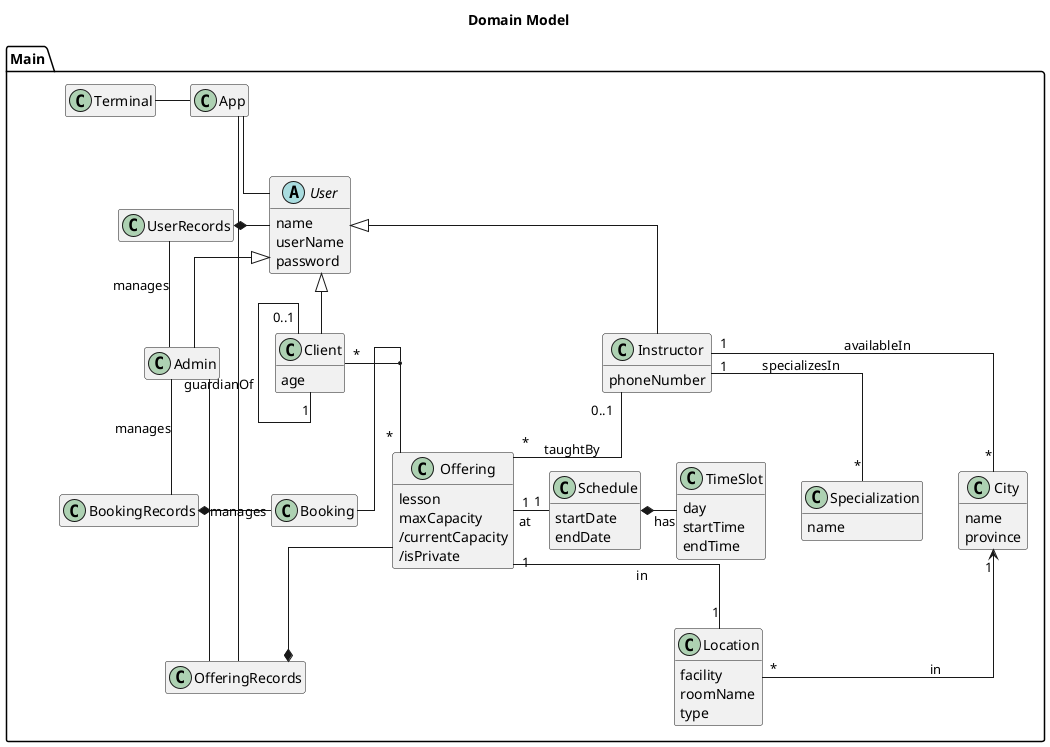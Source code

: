 @startuml Domain Model
title Domain Model

hide empty members
skinparam linetype ortho

package Main {
    class Terminal {}
    class App {}

    class UserRecords {}
    abstract User {
        name
        userName
        password
    }
    class Client {
        age
    }
    class Specialization {
        name
    }
    class Instructor {
        phoneNumber
    }
    class Admin {}

    class OfferingRecords {}
    class Offering {
        lesson
        maxCapacity
        /currentCapacity
        /isPrivate
    }

    class City {
        name
        province
    }
    class Location {
        facility
        roomName
        type
    }

    class Schedule {
        startDate
        endDate
    }
    class TimeSlot {
        day
        startTime
        endTime
    }

    class BookingRecords {}
    class Booking {}

    Terminal - App
    App -- User
    App -- OfferingRecords
    ' Terminal -up- User 
    ' Terminal -left- App 
    ' User -up- Terminal

    User <|-- Client
    User <|-- Instructor
    User <|-- Admin

    UserRecords *- User 

    Location "*" -up-> "1" City: in

    Schedule *- TimeSlot: has

    Offering --* OfferingRecords
    Offering "1" - "1" Schedule: at
    Offering "1" -- "1" Location: in

    Instructor "1" -- "*" Specialization: specializesIn
    Instructor "1" -- "*" City: availableIn
    Instructor "0..1" -- "*" Offering: taughtBy

    Client "*" - "*" Offering
    Client "0..1" -- "1" Client: guardianOf

    (Client, Offering) -- Booking
    Booking -left-* BookingRecords


    Admin -up- UserRecords: manages
    Admin -- BookingRecords: manages
    Admin -- OfferingRecords: manages
}
@enduml